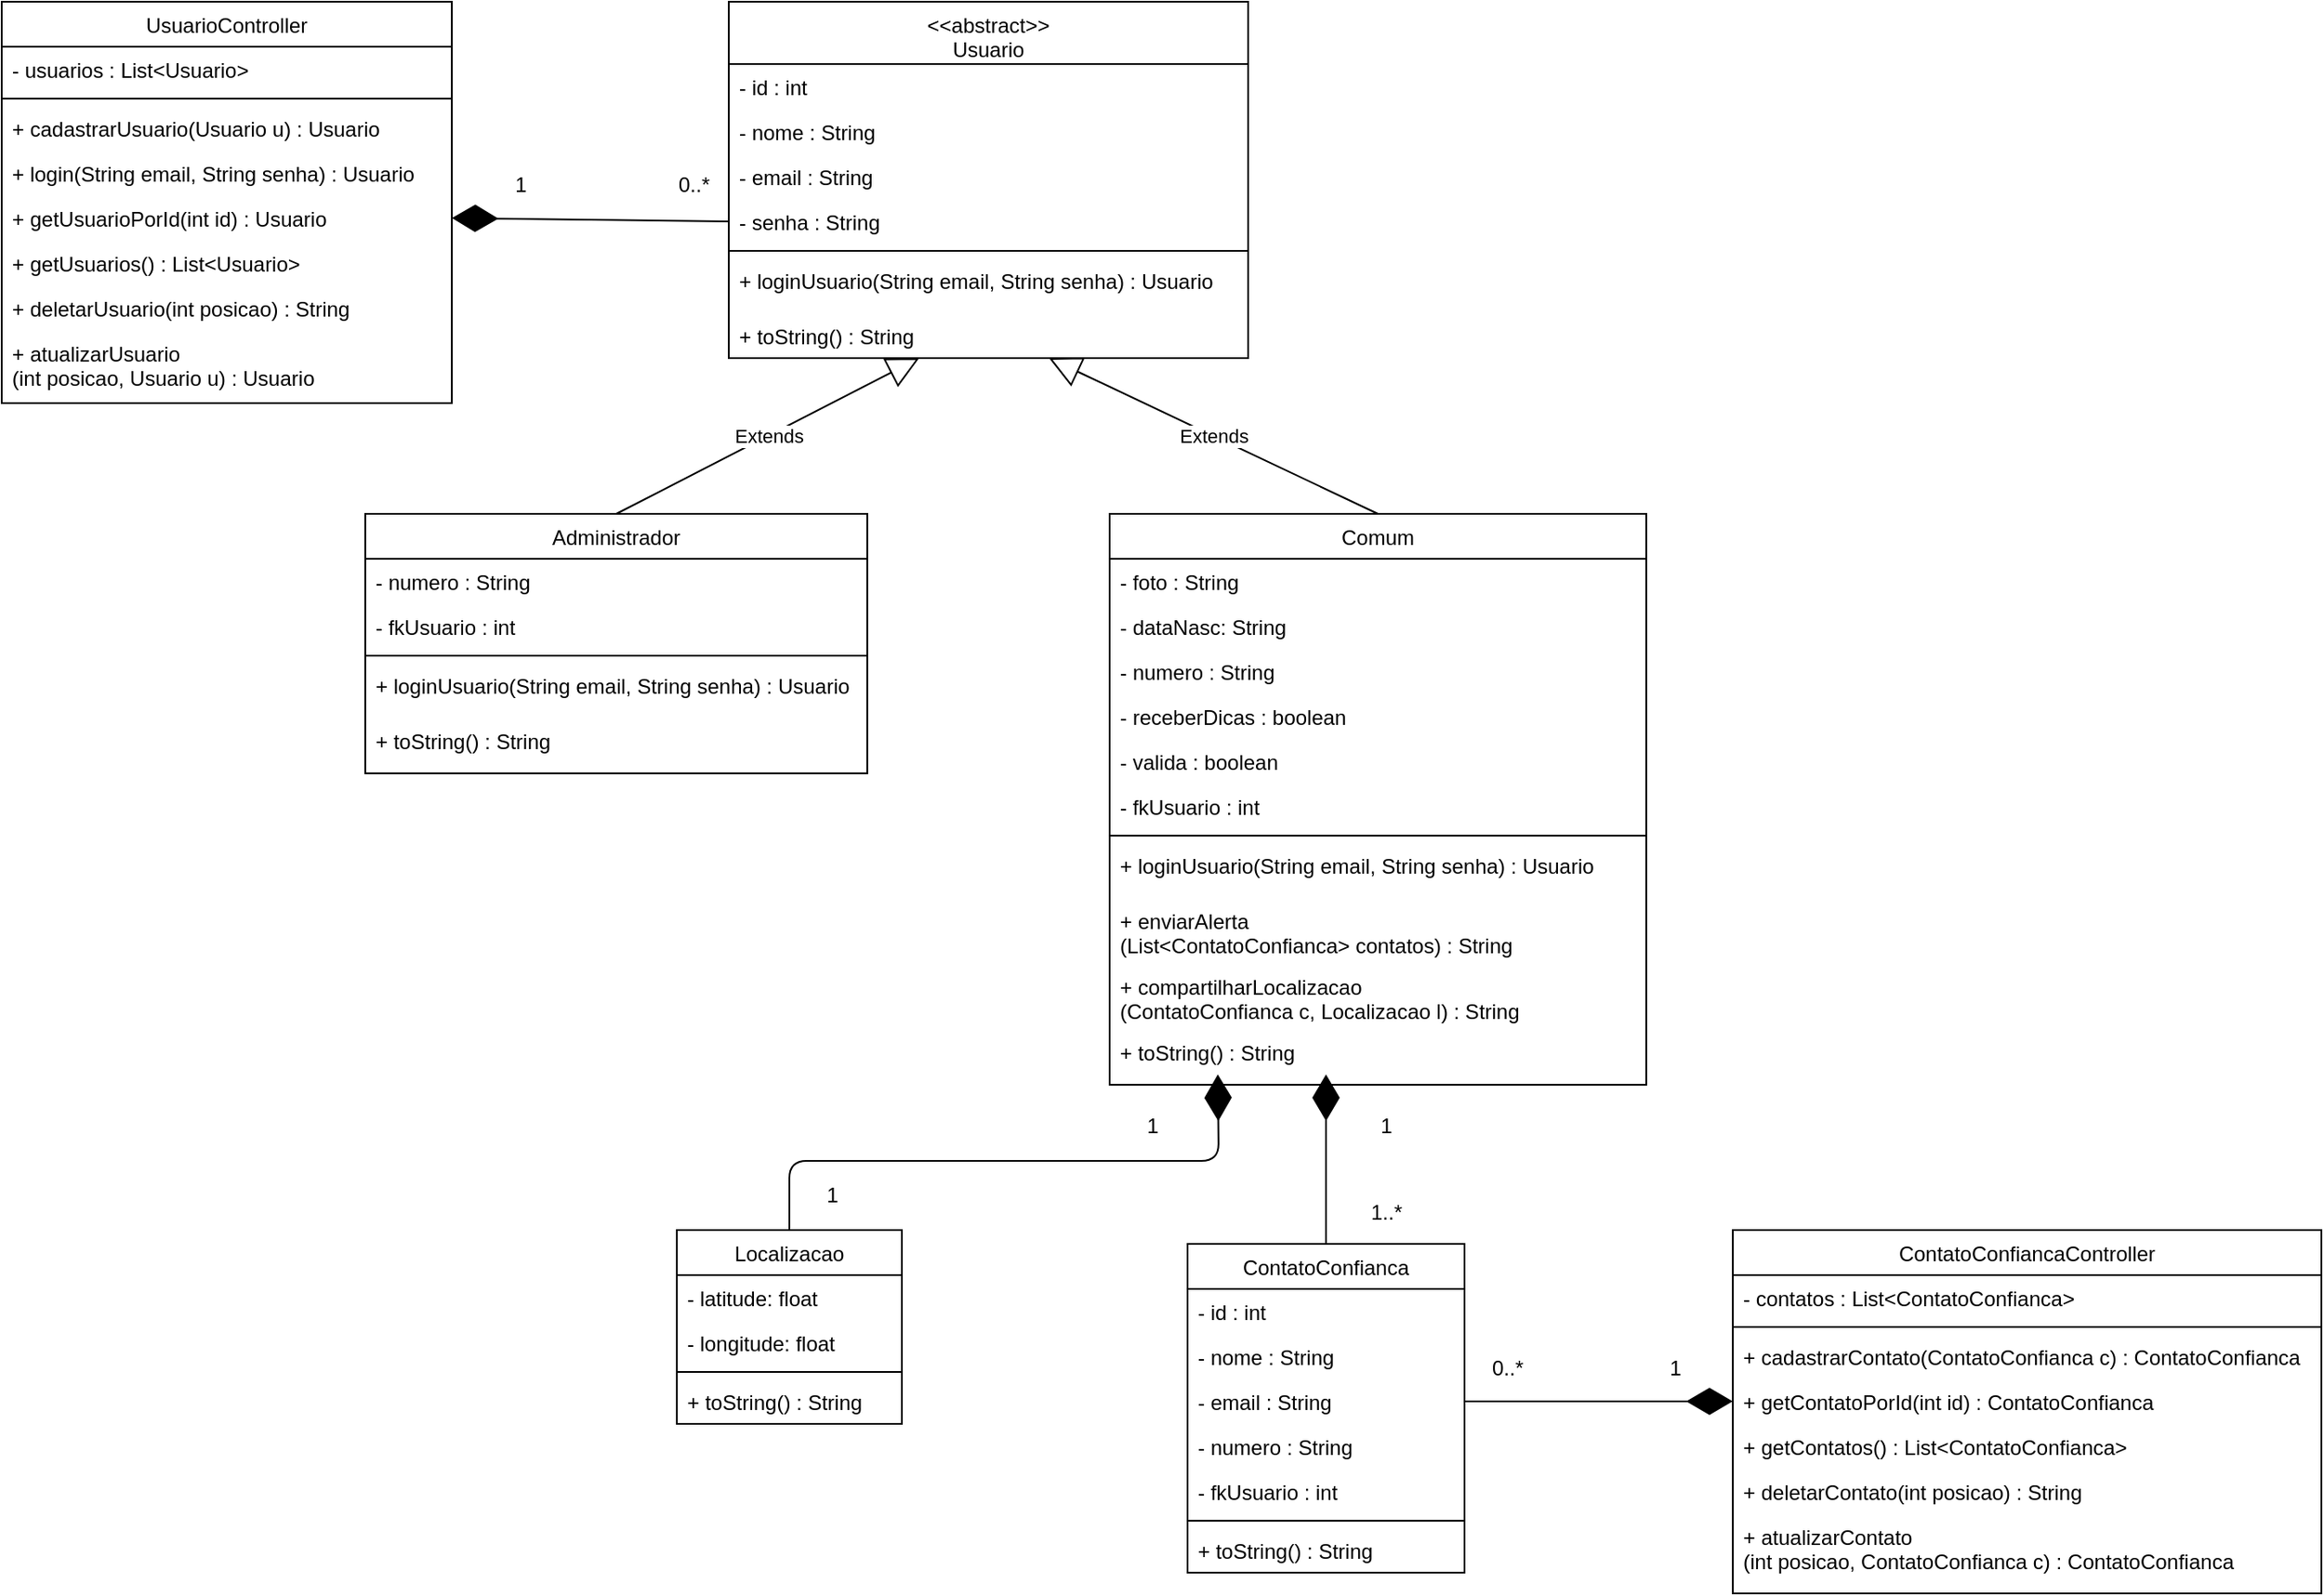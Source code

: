 <mxfile version="14.4.4" type="device" pages="2"><diagram name="Oficial" id="WjNikyXEcERO12AYU4QV"><mxGraphModel dx="1640" dy="718" grid="1" gridSize="10" guides="1" tooltips="1" connect="1" arrows="1" fold="1" page="1" pageScale="1" pageWidth="827" pageHeight="1169" math="0" shadow="0"><root><mxCell id="pCszRzuUN63yqlVepFSX-0"/><mxCell id="pCszRzuUN63yqlVepFSX-1" parent="pCszRzuUN63yqlVepFSX-0"/><mxCell id="pCszRzuUN63yqlVepFSX-2" value="&lt;&lt;abstract&gt;&gt;&#10;Usuario" style="swimlane;fontStyle=0;align=center;verticalAlign=top;childLayout=stackLayout;horizontal=1;startSize=36;horizontalStack=0;resizeParent=1;resizeLast=0;collapsible=1;marginBottom=0;rounded=0;shadow=0;strokeWidth=1;" parent="pCszRzuUN63yqlVepFSX-1" vertex="1"><mxGeometry x="480" y="124" width="300" height="206" as="geometry"><mxRectangle x="230" y="140" width="160" height="26" as="alternateBounds"/></mxGeometry></mxCell><mxCell id="pCszRzuUN63yqlVepFSX-3" value="- id : int" style="text;align=left;verticalAlign=top;spacingLeft=4;spacingRight=4;overflow=hidden;rotatable=0;points=[[0,0.5],[1,0.5]];portConstraint=eastwest;" parent="pCszRzuUN63yqlVepFSX-2" vertex="1"><mxGeometry y="36" width="300" height="26" as="geometry"/></mxCell><mxCell id="pCszRzuUN63yqlVepFSX-5" value="- nome : String" style="text;align=left;verticalAlign=top;spacingLeft=4;spacingRight=4;overflow=hidden;rotatable=0;points=[[0,0.5],[1,0.5]];portConstraint=eastwest;rounded=0;shadow=0;html=0;" parent="pCszRzuUN63yqlVepFSX-2" vertex="1"><mxGeometry y="62" width="300" height="26" as="geometry"/></mxCell><mxCell id="pCszRzuUN63yqlVepFSX-7" value="- email : String" style="text;align=left;verticalAlign=top;spacingLeft=4;spacingRight=4;overflow=hidden;rotatable=0;points=[[0,0.5],[1,0.5]];portConstraint=eastwest;rounded=0;shadow=0;html=0;fontStyle=0" parent="pCszRzuUN63yqlVepFSX-2" vertex="1"><mxGeometry y="88" width="300" height="26" as="geometry"/></mxCell><mxCell id="pCszRzuUN63yqlVepFSX-8" value="- senha : String" style="text;align=left;verticalAlign=top;spacingLeft=4;spacingRight=4;overflow=hidden;rotatable=0;points=[[0,0.5],[1,0.5]];portConstraint=eastwest;rounded=0;shadow=0;html=0;fontStyle=0" parent="pCszRzuUN63yqlVepFSX-2" vertex="1"><mxGeometry y="114" width="300" height="26" as="geometry"/></mxCell><mxCell id="pCszRzuUN63yqlVepFSX-11" value="" style="line;html=1;strokeWidth=1;align=left;verticalAlign=middle;spacingTop=-1;spacingLeft=3;spacingRight=3;rotatable=0;labelPosition=right;points=[];portConstraint=eastwest;" parent="pCszRzuUN63yqlVepFSX-2" vertex="1"><mxGeometry y="140" width="300" height="8" as="geometry"/></mxCell><mxCell id="pCszRzuUN63yqlVepFSX-12" value="+ loginUsuario(String email, String senha) : Usuario" style="text;align=left;verticalAlign=top;spacingLeft=4;spacingRight=4;overflow=hidden;rotatable=0;points=[[0,0.5],[1,0.5]];portConstraint=eastwest;" parent="pCszRzuUN63yqlVepFSX-2" vertex="1"><mxGeometry y="148" width="300" height="32" as="geometry"/></mxCell><mxCell id="pCszRzuUN63yqlVepFSX-14" value="+ toString() : String" style="text;align=left;verticalAlign=top;spacingLeft=4;spacingRight=4;overflow=hidden;rotatable=0;points=[[0,0.5],[1,0.5]];portConstraint=eastwest;" parent="pCszRzuUN63yqlVepFSX-2" vertex="1"><mxGeometry y="180" width="300" height="26" as="geometry"/></mxCell><mxCell id="pCszRzuUN63yqlVepFSX-15" value="UsuarioController" style="swimlane;fontStyle=0;align=center;verticalAlign=top;childLayout=stackLayout;horizontal=1;startSize=26;horizontalStack=0;resizeParent=1;resizeLast=0;collapsible=1;marginBottom=0;rounded=0;shadow=0;strokeWidth=1;" parent="pCszRzuUN63yqlVepFSX-1" vertex="1"><mxGeometry x="60" y="124" width="260" height="232" as="geometry"><mxRectangle x="340" y="380" width="170" height="26" as="alternateBounds"/></mxGeometry></mxCell><mxCell id="pCszRzuUN63yqlVepFSX-16" value="- usuarios : List&lt;Usuario&gt;" style="text;align=left;verticalAlign=top;spacingLeft=4;spacingRight=4;overflow=hidden;rotatable=0;points=[[0,0.5],[1,0.5]];portConstraint=eastwest;" parent="pCszRzuUN63yqlVepFSX-15" vertex="1"><mxGeometry y="26" width="260" height="26" as="geometry"/></mxCell><mxCell id="pCszRzuUN63yqlVepFSX-17" value="" style="line;html=1;strokeWidth=1;align=left;verticalAlign=middle;spacingTop=-1;spacingLeft=3;spacingRight=3;rotatable=0;labelPosition=right;points=[];portConstraint=eastwest;" parent="pCszRzuUN63yqlVepFSX-15" vertex="1"><mxGeometry y="52" width="260" height="8" as="geometry"/></mxCell><mxCell id="pCszRzuUN63yqlVepFSX-18" value="+ cadastrarUsuario(Usuario u) : Usuario" style="text;align=left;verticalAlign=top;spacingLeft=4;spacingRight=4;overflow=hidden;rotatable=0;points=[[0,0.5],[1,0.5]];portConstraint=eastwest;" parent="pCszRzuUN63yqlVepFSX-15" vertex="1"><mxGeometry y="60" width="260" height="26" as="geometry"/></mxCell><mxCell id="pCszRzuUN63yqlVepFSX-19" value="+ login(String email, String senha) : Usuario" style="text;align=left;verticalAlign=top;spacingLeft=4;spacingRight=4;overflow=hidden;rotatable=0;points=[[0,0.5],[1,0.5]];portConstraint=eastwest;" parent="pCszRzuUN63yqlVepFSX-15" vertex="1"><mxGeometry y="86" width="260" height="26" as="geometry"/></mxCell><mxCell id="pCszRzuUN63yqlVepFSX-20" value="+ getUsuarioPorId(int id) : Usuario" style="text;align=left;verticalAlign=top;spacingLeft=4;spacingRight=4;overflow=hidden;rotatable=0;points=[[0,0.5],[1,0.5]];portConstraint=eastwest;" parent="pCszRzuUN63yqlVepFSX-15" vertex="1"><mxGeometry y="112" width="260" height="26" as="geometry"/></mxCell><mxCell id="pCszRzuUN63yqlVepFSX-21" value="+ getUsuarios() : List&lt;Usuario&gt;" style="text;align=left;verticalAlign=top;spacingLeft=4;spacingRight=4;overflow=hidden;rotatable=0;points=[[0,0.5],[1,0.5]];portConstraint=eastwest;" parent="pCszRzuUN63yqlVepFSX-15" vertex="1"><mxGeometry y="138" width="260" height="26" as="geometry"/></mxCell><mxCell id="pCszRzuUN63yqlVepFSX-22" value="+ deletarUsuario(int posicao) : String" style="text;align=left;verticalAlign=top;spacingLeft=4;spacingRight=4;overflow=hidden;rotatable=0;points=[[0,0.5],[1,0.5]];portConstraint=eastwest;" parent="pCszRzuUN63yqlVepFSX-15" vertex="1"><mxGeometry y="164" width="260" height="26" as="geometry"/></mxCell><mxCell id="pCszRzuUN63yqlVepFSX-23" value="+ atualizarUsuario&#10;(int posicao, Usuario u) : Usuario" style="text;align=left;verticalAlign=top;spacingLeft=4;spacingRight=4;overflow=hidden;rotatable=0;points=[[0,0.5],[1,0.5]];portConstraint=eastwest;" parent="pCszRzuUN63yqlVepFSX-15" vertex="1"><mxGeometry y="190" width="260" height="40" as="geometry"/></mxCell><mxCell id="pCszRzuUN63yqlVepFSX-24" value="ContatoConfianca" style="swimlane;fontStyle=0;align=center;verticalAlign=top;childLayout=stackLayout;horizontal=1;startSize=26;horizontalStack=0;resizeParent=1;resizeLast=0;collapsible=1;marginBottom=0;rounded=0;shadow=0;strokeWidth=1;" parent="pCszRzuUN63yqlVepFSX-1" vertex="1"><mxGeometry x="745" y="842" width="160" height="190" as="geometry"><mxRectangle x="340" y="380" width="170" height="26" as="alternateBounds"/></mxGeometry></mxCell><mxCell id="pCszRzuUN63yqlVepFSX-25" value="- id : int" style="text;align=left;verticalAlign=top;spacingLeft=4;spacingRight=4;overflow=hidden;rotatable=0;points=[[0,0.5],[1,0.5]];portConstraint=eastwest;" parent="pCszRzuUN63yqlVepFSX-24" vertex="1"><mxGeometry y="26" width="160" height="26" as="geometry"/></mxCell><mxCell id="pCszRzuUN63yqlVepFSX-26" value="- nome : String" style="text;align=left;verticalAlign=top;spacingLeft=4;spacingRight=4;overflow=hidden;rotatable=0;points=[[0,0.5],[1,0.5]];portConstraint=eastwest;rounded=0;shadow=0;html=0;" parent="pCszRzuUN63yqlVepFSX-24" vertex="1"><mxGeometry y="52" width="160" height="26" as="geometry"/></mxCell><mxCell id="pCszRzuUN63yqlVepFSX-27" value="- email : String" style="text;align=left;verticalAlign=top;spacingLeft=4;spacingRight=4;overflow=hidden;rotatable=0;points=[[0,0.5],[1,0.5]];portConstraint=eastwest;rounded=0;shadow=0;html=0;fontStyle=0" parent="pCszRzuUN63yqlVepFSX-24" vertex="1"><mxGeometry y="78" width="160" height="26" as="geometry"/></mxCell><mxCell id="pCszRzuUN63yqlVepFSX-28" value="- numero : String" style="text;align=left;verticalAlign=top;spacingLeft=4;spacingRight=4;overflow=hidden;rotatable=0;points=[[0,0.5],[1,0.5]];portConstraint=eastwest;rounded=0;shadow=0;html=0;fontStyle=0" parent="pCszRzuUN63yqlVepFSX-24" vertex="1"><mxGeometry y="104" width="160" height="26" as="geometry"/></mxCell><mxCell id="pCszRzuUN63yqlVepFSX-29" value="- fkUsuario : int" style="text;align=left;verticalAlign=top;spacingLeft=4;spacingRight=4;overflow=hidden;rotatable=0;points=[[0,0.5],[1,0.5]];portConstraint=eastwest;rounded=0;shadow=0;html=0;fontStyle=0" parent="pCszRzuUN63yqlVepFSX-24" vertex="1"><mxGeometry y="130" width="160" height="26" as="geometry"/></mxCell><mxCell id="pCszRzuUN63yqlVepFSX-30" value="" style="line;html=1;strokeWidth=1;align=left;verticalAlign=middle;spacingTop=-1;spacingLeft=3;spacingRight=3;rotatable=0;labelPosition=right;points=[];portConstraint=eastwest;" parent="pCszRzuUN63yqlVepFSX-24" vertex="1"><mxGeometry y="156" width="160" height="8" as="geometry"/></mxCell><mxCell id="pCszRzuUN63yqlVepFSX-31" value="+ toString() : String" style="text;align=left;verticalAlign=top;spacingLeft=4;spacingRight=4;overflow=hidden;rotatable=0;points=[[0,0.5],[1,0.5]];portConstraint=eastwest;" parent="pCszRzuUN63yqlVepFSX-24" vertex="1"><mxGeometry y="164" width="160" height="26" as="geometry"/></mxCell><mxCell id="pCszRzuUN63yqlVepFSX-32" value="Localizacao" style="swimlane;fontStyle=0;align=center;verticalAlign=top;childLayout=stackLayout;horizontal=1;startSize=26;horizontalStack=0;resizeParent=1;resizeLast=0;collapsible=1;marginBottom=0;rounded=0;shadow=0;strokeWidth=1;" parent="pCszRzuUN63yqlVepFSX-1" vertex="1"><mxGeometry x="450" y="834" width="130" height="112" as="geometry"><mxRectangle x="340" y="380" width="170" height="26" as="alternateBounds"/></mxGeometry></mxCell><mxCell id="pCszRzuUN63yqlVepFSX-33" value="- latitude: float" style="text;align=left;verticalAlign=top;spacingLeft=4;spacingRight=4;overflow=hidden;rotatable=0;points=[[0,0.5],[1,0.5]];portConstraint=eastwest;" parent="pCszRzuUN63yqlVepFSX-32" vertex="1"><mxGeometry y="26" width="130" height="26" as="geometry"/></mxCell><mxCell id="pCszRzuUN63yqlVepFSX-34" value="- longitude: float" style="text;align=left;verticalAlign=top;spacingLeft=4;spacingRight=4;overflow=hidden;rotatable=0;points=[[0,0.5],[1,0.5]];portConstraint=eastwest;" parent="pCszRzuUN63yqlVepFSX-32" vertex="1"><mxGeometry y="52" width="130" height="26" as="geometry"/></mxCell><mxCell id="pCszRzuUN63yqlVepFSX-35" value="" style="line;html=1;strokeWidth=1;align=left;verticalAlign=middle;spacingTop=-1;spacingLeft=3;spacingRight=3;rotatable=0;labelPosition=right;points=[];portConstraint=eastwest;" parent="pCszRzuUN63yqlVepFSX-32" vertex="1"><mxGeometry y="78" width="130" height="8" as="geometry"/></mxCell><mxCell id="pCszRzuUN63yqlVepFSX-36" value="+ toString() : String" style="text;align=left;verticalAlign=top;spacingLeft=4;spacingRight=4;overflow=hidden;rotatable=0;points=[[0,0.5],[1,0.5]];portConstraint=eastwest;" parent="pCszRzuUN63yqlVepFSX-32" vertex="1"><mxGeometry y="86" width="130" height="26" as="geometry"/></mxCell><mxCell id="pCszRzuUN63yqlVepFSX-37" value="" style="endArrow=diamondThin;endFill=1;endSize=24;html=1;entryX=1;entryY=0.5;entryDx=0;entryDy=0;exitX=0;exitY=0.5;exitDx=0;exitDy=0;" parent="pCszRzuUN63yqlVepFSX-1" source="pCszRzuUN63yqlVepFSX-8" target="pCszRzuUN63yqlVepFSX-20" edge="1"><mxGeometry width="160" relative="1" as="geometry"><mxPoint x="450" y="270" as="sourcePoint"/><mxPoint x="500" y="300" as="targetPoint"/></mxGeometry></mxCell><mxCell id="pCszRzuUN63yqlVepFSX-38" value="" style="endArrow=diamondThin;endFill=1;endSize=24;html=1;entryX=0.5;entryY=1;entryDx=0;entryDy=0;exitX=0.5;exitY=0;exitDx=0;exitDy=0;" parent="pCszRzuUN63yqlVepFSX-1" source="pCszRzuUN63yqlVepFSX-24" edge="1"><mxGeometry width="160" relative="1" as="geometry"><mxPoint x="560" y="924" as="sourcePoint"/><mxPoint x="825" y="744" as="targetPoint"/></mxGeometry></mxCell><mxCell id="pCszRzuUN63yqlVepFSX-39" value="" style="endArrow=diamondThin;endFill=1;endSize=24;html=1;entryX=0.25;entryY=1;entryDx=0;entryDy=0;exitX=0.5;exitY=0;exitDx=0;exitDy=0;" parent="pCszRzuUN63yqlVepFSX-1" source="pCszRzuUN63yqlVepFSX-32" edge="1"><mxGeometry width="160" relative="1" as="geometry"><mxPoint x="560" y="774" as="sourcePoint"/><mxPoint x="762.5" y="744" as="targetPoint"/><Array as="points"><mxPoint x="515" y="794"/><mxPoint x="763" y="794"/></Array></mxGeometry></mxCell><mxCell id="pCszRzuUN63yqlVepFSX-40" value="ContatoConfiancaController" style="swimlane;fontStyle=0;align=center;verticalAlign=top;childLayout=stackLayout;horizontal=1;startSize=26;horizontalStack=0;resizeParent=1;resizeLast=0;collapsible=1;marginBottom=0;rounded=0;shadow=0;strokeWidth=1;" parent="pCszRzuUN63yqlVepFSX-1" vertex="1"><mxGeometry x="1060" y="834" width="340" height="210" as="geometry"><mxRectangle x="340" y="380" width="170" height="26" as="alternateBounds"/></mxGeometry></mxCell><mxCell id="pCszRzuUN63yqlVepFSX-41" value="- contatos : List&lt;ContatoConfianca&gt;" style="text;align=left;verticalAlign=top;spacingLeft=4;spacingRight=4;overflow=hidden;rotatable=0;points=[[0,0.5],[1,0.5]];portConstraint=eastwest;" parent="pCszRzuUN63yqlVepFSX-40" vertex="1"><mxGeometry y="26" width="340" height="26" as="geometry"/></mxCell><mxCell id="pCszRzuUN63yqlVepFSX-42" value="" style="line;html=1;strokeWidth=1;align=left;verticalAlign=middle;spacingTop=-1;spacingLeft=3;spacingRight=3;rotatable=0;labelPosition=right;points=[];portConstraint=eastwest;" parent="pCszRzuUN63yqlVepFSX-40" vertex="1"><mxGeometry y="52" width="340" height="8" as="geometry"/></mxCell><mxCell id="pCszRzuUN63yqlVepFSX-43" value="+ cadastrarContato(ContatoConfianca c) : ContatoConfianca" style="text;align=left;verticalAlign=top;spacingLeft=4;spacingRight=4;overflow=hidden;rotatable=0;points=[[0,0.5],[1,0.5]];portConstraint=eastwest;" parent="pCszRzuUN63yqlVepFSX-40" vertex="1"><mxGeometry y="60" width="340" height="26" as="geometry"/></mxCell><mxCell id="pCszRzuUN63yqlVepFSX-44" value="+ getContatoPorId(int id) : ContatoConfianca" style="text;align=left;verticalAlign=top;spacingLeft=4;spacingRight=4;overflow=hidden;rotatable=0;points=[[0,0.5],[1,0.5]];portConstraint=eastwest;" parent="pCszRzuUN63yqlVepFSX-40" vertex="1"><mxGeometry y="86" width="340" height="26" as="geometry"/></mxCell><mxCell id="pCszRzuUN63yqlVepFSX-45" value="+ getContatos() : List&lt;ContatoConfianca&gt;" style="text;align=left;verticalAlign=top;spacingLeft=4;spacingRight=4;overflow=hidden;rotatable=0;points=[[0,0.5],[1,0.5]];portConstraint=eastwest;" parent="pCszRzuUN63yqlVepFSX-40" vertex="1"><mxGeometry y="112" width="340" height="26" as="geometry"/></mxCell><mxCell id="pCszRzuUN63yqlVepFSX-46" value="+ deletarContato(int posicao) : String" style="text;align=left;verticalAlign=top;spacingLeft=4;spacingRight=4;overflow=hidden;rotatable=0;points=[[0,0.5],[1,0.5]];portConstraint=eastwest;" parent="pCszRzuUN63yqlVepFSX-40" vertex="1"><mxGeometry y="138" width="340" height="26" as="geometry"/></mxCell><mxCell id="pCszRzuUN63yqlVepFSX-47" value="+ atualizarContato&#10;(int posicao, ContatoConfianca c) : ContatoConfianca" style="text;align=left;verticalAlign=top;spacingLeft=4;spacingRight=4;overflow=hidden;rotatable=0;points=[[0,0.5],[1,0.5]];portConstraint=eastwest;" parent="pCszRzuUN63yqlVepFSX-40" vertex="1"><mxGeometry y="164" width="340" height="40" as="geometry"/></mxCell><mxCell id="pCszRzuUN63yqlVepFSX-48" value="" style="endArrow=diamondThin;endFill=1;endSize=24;html=1;exitX=1;exitY=0.5;exitDx=0;exitDy=0;entryX=0;entryY=0.5;entryDx=0;entryDy=0;" parent="pCszRzuUN63yqlVepFSX-1" source="pCszRzuUN63yqlVepFSX-27" edge="1"><mxGeometry width="160" relative="1" as="geometry"><mxPoint x="970" y="1004" as="sourcePoint"/><mxPoint x="1060" y="933" as="targetPoint"/></mxGeometry></mxCell><mxCell id="pCszRzuUN63yqlVepFSX-49" value="0..*" style="text;html=1;strokeColor=none;fillColor=none;align=center;verticalAlign=middle;whiteSpace=wrap;rounded=0;" parent="pCszRzuUN63yqlVepFSX-1" vertex="1"><mxGeometry x="440" y="220" width="40" height="20" as="geometry"/></mxCell><mxCell id="pCszRzuUN63yqlVepFSX-50" value="1" style="text;html=1;strokeColor=none;fillColor=none;align=center;verticalAlign=middle;whiteSpace=wrap;rounded=0;" parent="pCszRzuUN63yqlVepFSX-1" vertex="1"><mxGeometry x="340" y="220" width="40" height="20" as="geometry"/></mxCell><mxCell id="pCszRzuUN63yqlVepFSX-51" value="1" style="text;html=1;strokeColor=none;fillColor=none;align=center;verticalAlign=middle;whiteSpace=wrap;rounded=0;" parent="pCszRzuUN63yqlVepFSX-1" vertex="1"><mxGeometry x="520" y="804" width="40" height="20" as="geometry"/></mxCell><mxCell id="pCszRzuUN63yqlVepFSX-52" value="1" style="text;html=1;strokeColor=none;fillColor=none;align=center;verticalAlign=middle;whiteSpace=wrap;rounded=0;" parent="pCszRzuUN63yqlVepFSX-1" vertex="1"><mxGeometry x="705" y="764" width="40" height="20" as="geometry"/></mxCell><mxCell id="pCszRzuUN63yqlVepFSX-53" value="1" style="text;html=1;strokeColor=none;fillColor=none;align=center;verticalAlign=middle;whiteSpace=wrap;rounded=0;" parent="pCszRzuUN63yqlVepFSX-1" vertex="1"><mxGeometry x="840" y="764" width="40" height="20" as="geometry"/></mxCell><mxCell id="pCszRzuUN63yqlVepFSX-54" value="1..*" style="text;html=1;strokeColor=none;fillColor=none;align=center;verticalAlign=middle;whiteSpace=wrap;rounded=0;" parent="pCszRzuUN63yqlVepFSX-1" vertex="1"><mxGeometry x="840" y="814" width="40" height="20" as="geometry"/></mxCell><mxCell id="pCszRzuUN63yqlVepFSX-55" value="0..*" style="text;html=1;strokeColor=none;fillColor=none;align=center;verticalAlign=middle;whiteSpace=wrap;rounded=0;" parent="pCszRzuUN63yqlVepFSX-1" vertex="1"><mxGeometry x="910" y="904" width="40" height="20" as="geometry"/></mxCell><mxCell id="pCszRzuUN63yqlVepFSX-56" value="1" style="text;html=1;strokeColor=none;fillColor=none;align=center;verticalAlign=middle;whiteSpace=wrap;rounded=0;" parent="pCszRzuUN63yqlVepFSX-1" vertex="1"><mxGeometry x="1007" y="904" width="40" height="20" as="geometry"/></mxCell><mxCell id="pCszRzuUN63yqlVepFSX-57" value="Administrador" style="swimlane;fontStyle=0;align=center;verticalAlign=top;childLayout=stackLayout;horizontal=1;startSize=26;horizontalStack=0;resizeParent=1;resizeLast=0;collapsible=1;marginBottom=0;rounded=0;shadow=0;strokeWidth=1;" parent="pCszRzuUN63yqlVepFSX-1" vertex="1"><mxGeometry x="270" y="420" width="290" height="150" as="geometry"><mxRectangle x="340" y="380" width="170" height="26" as="alternateBounds"/></mxGeometry></mxCell><mxCell id="pCszRzuUN63yqlVepFSX-61" value="- numero : String" style="text;align=left;verticalAlign=top;spacingLeft=4;spacingRight=4;overflow=hidden;rotatable=0;points=[[0,0.5],[1,0.5]];portConstraint=eastwest;rounded=0;shadow=0;html=0;fontStyle=0" parent="pCszRzuUN63yqlVepFSX-57" vertex="1"><mxGeometry y="26" width="290" height="26" as="geometry"/></mxCell><mxCell id="pCszRzuUN63yqlVepFSX-62" value="- fkUsuario : int" style="text;align=left;verticalAlign=top;spacingLeft=4;spacingRight=4;overflow=hidden;rotatable=0;points=[[0,0.5],[1,0.5]];portConstraint=eastwest;rounded=0;shadow=0;html=0;fontStyle=0" parent="pCszRzuUN63yqlVepFSX-57" vertex="1"><mxGeometry y="52" width="290" height="26" as="geometry"/></mxCell><mxCell id="pCszRzuUN63yqlVepFSX-63" value="" style="line;html=1;strokeWidth=1;align=left;verticalAlign=middle;spacingTop=-1;spacingLeft=3;spacingRight=3;rotatable=0;labelPosition=right;points=[];portConstraint=eastwest;" parent="pCszRzuUN63yqlVepFSX-57" vertex="1"><mxGeometry y="78" width="290" height="8" as="geometry"/></mxCell><mxCell id="pCszRzuUN63yqlVepFSX-79" value="+ loginUsuario(String email, String senha) : Usuario" style="text;align=left;verticalAlign=top;spacingLeft=4;spacingRight=4;overflow=hidden;rotatable=0;points=[[0,0.5],[1,0.5]];portConstraint=eastwest;" parent="pCszRzuUN63yqlVepFSX-57" vertex="1"><mxGeometry y="86" width="290" height="32" as="geometry"/></mxCell><mxCell id="pCszRzuUN63yqlVepFSX-64" value="+ toString() : String" style="text;align=left;verticalAlign=top;spacingLeft=4;spacingRight=4;overflow=hidden;rotatable=0;points=[[0,0.5],[1,0.5]];portConstraint=eastwest;" parent="pCszRzuUN63yqlVepFSX-57" vertex="1"><mxGeometry y="118" width="290" height="26" as="geometry"/></mxCell><mxCell id="pCszRzuUN63yqlVepFSX-65" value="Comum" style="swimlane;fontStyle=0;align=center;verticalAlign=top;childLayout=stackLayout;horizontal=1;startSize=26;horizontalStack=0;resizeParent=1;resizeLast=0;collapsible=1;marginBottom=0;rounded=0;shadow=0;strokeWidth=1;" parent="pCszRzuUN63yqlVepFSX-1" vertex="1"><mxGeometry x="700" y="420" width="310" height="330" as="geometry"><mxRectangle x="340" y="380" width="170" height="26" as="alternateBounds"/></mxGeometry></mxCell><mxCell id="pCszRzuUN63yqlVepFSX-75" value="- foto : String" style="text;align=left;verticalAlign=top;spacingLeft=4;spacingRight=4;overflow=hidden;rotatable=0;points=[[0,0.5],[1,0.5]];portConstraint=eastwest;rounded=0;shadow=0;html=0;" parent="pCszRzuUN63yqlVepFSX-65" vertex="1"><mxGeometry y="26" width="310" height="26" as="geometry"/></mxCell><mxCell id="pCszRzuUN63yqlVepFSX-76" value="- dataNasc: String" style="text;align=left;verticalAlign=top;spacingLeft=4;spacingRight=4;overflow=hidden;rotatable=0;points=[[0,0.5],[1,0.5]];portConstraint=eastwest;rounded=0;shadow=0;html=0;fontStyle=0" parent="pCszRzuUN63yqlVepFSX-65" vertex="1"><mxGeometry y="52" width="310" height="26" as="geometry"/></mxCell><mxCell id="pCszRzuUN63yqlVepFSX-69" value="- numero : String" style="text;align=left;verticalAlign=top;spacingLeft=4;spacingRight=4;overflow=hidden;rotatable=0;points=[[0,0.5],[1,0.5]];portConstraint=eastwest;rounded=0;shadow=0;html=0;fontStyle=0" parent="pCszRzuUN63yqlVepFSX-65" vertex="1"><mxGeometry y="78" width="310" height="26" as="geometry"/></mxCell><mxCell id="pCszRzuUN63yqlVepFSX-9" value="- receberDicas : boolean" style="text;align=left;verticalAlign=top;spacingLeft=4;spacingRight=4;overflow=hidden;rotatable=0;points=[[0,0.5],[1,0.5]];portConstraint=eastwest;rounded=0;shadow=0;html=0;fontStyle=0" parent="pCszRzuUN63yqlVepFSX-65" vertex="1"><mxGeometry y="104" width="310" height="26" as="geometry"/></mxCell><mxCell id="pCszRzuUN63yqlVepFSX-10" value="- valida : boolean" style="text;align=left;verticalAlign=top;spacingLeft=4;spacingRight=4;overflow=hidden;rotatable=0;points=[[0,0.5],[1,0.5]];portConstraint=eastwest;rounded=0;shadow=0;html=0;fontStyle=0" parent="pCszRzuUN63yqlVepFSX-65" vertex="1"><mxGeometry y="130" width="310" height="26" as="geometry"/></mxCell><mxCell id="pCszRzuUN63yqlVepFSX-70" value="- fkUsuario : int" style="text;align=left;verticalAlign=top;spacingLeft=4;spacingRight=4;overflow=hidden;rotatable=0;points=[[0,0.5],[1,0.5]];portConstraint=eastwest;rounded=0;shadow=0;html=0;fontStyle=0" parent="pCszRzuUN63yqlVepFSX-65" vertex="1"><mxGeometry y="156" width="310" height="26" as="geometry"/></mxCell><mxCell id="pCszRzuUN63yqlVepFSX-71" value="" style="line;html=1;strokeWidth=1;align=left;verticalAlign=middle;spacingTop=-1;spacingLeft=3;spacingRight=3;rotatable=0;labelPosition=right;points=[];portConstraint=eastwest;" parent="pCszRzuUN63yqlVepFSX-65" vertex="1"><mxGeometry y="182" width="310" height="8" as="geometry"/></mxCell><mxCell id="pCszRzuUN63yqlVepFSX-80" value="+ loginUsuario(String email, String senha) : Usuario" style="text;align=left;verticalAlign=top;spacingLeft=4;spacingRight=4;overflow=hidden;rotatable=0;points=[[0,0.5],[1,0.5]];portConstraint=eastwest;" parent="pCszRzuUN63yqlVepFSX-65" vertex="1"><mxGeometry y="190" width="310" height="32" as="geometry"/></mxCell><mxCell id="pCszRzuUN63yqlVepFSX-73" value="+ enviarAlerta&#10;(List&lt;ContatoConfianca&gt; contatos) : String" style="text;align=left;verticalAlign=top;spacingLeft=4;spacingRight=4;overflow=hidden;rotatable=0;points=[[0,0.5],[1,0.5]];portConstraint=eastwest;" parent="pCszRzuUN63yqlVepFSX-65" vertex="1"><mxGeometry y="222" width="310" height="38" as="geometry"/></mxCell><mxCell id="pCszRzuUN63yqlVepFSX-74" value="+ compartilharLocalizacao&#10;(ContatoConfianca c, Localizacao l) : String" style="text;align=left;verticalAlign=top;spacingLeft=4;spacingRight=4;overflow=hidden;rotatable=0;points=[[0,0.5],[1,0.5]];portConstraint=eastwest;" parent="pCszRzuUN63yqlVepFSX-65" vertex="1"><mxGeometry y="260" width="310" height="38" as="geometry"/></mxCell><mxCell id="pCszRzuUN63yqlVepFSX-72" value="+ toString() : String" style="text;align=left;verticalAlign=top;spacingLeft=4;spacingRight=4;overflow=hidden;rotatable=0;points=[[0,0.5],[1,0.5]];portConstraint=eastwest;" parent="pCszRzuUN63yqlVepFSX-65" vertex="1"><mxGeometry y="298" width="310" height="26" as="geometry"/></mxCell><mxCell id="pCszRzuUN63yqlVepFSX-81" value="Extends" style="endArrow=block;endSize=16;endFill=0;html=1;exitX=0.5;exitY=0;exitDx=0;exitDy=0;" parent="pCszRzuUN63yqlVepFSX-1" source="pCszRzuUN63yqlVepFSX-57" edge="1"><mxGeometry width="160" relative="1" as="geometry"><mxPoint x="550" y="400" as="sourcePoint"/><mxPoint x="590" y="330" as="targetPoint"/></mxGeometry></mxCell><mxCell id="pCszRzuUN63yqlVepFSX-82" value="Extends" style="endArrow=block;endSize=16;endFill=0;html=1;exitX=0.5;exitY=0;exitDx=0;exitDy=0;" parent="pCszRzuUN63yqlVepFSX-1" source="pCszRzuUN63yqlVepFSX-65" edge="1"><mxGeometry width="160" relative="1" as="geometry"><mxPoint x="490" y="440" as="sourcePoint"/><mxPoint x="665" y="330" as="targetPoint"/></mxGeometry></mxCell></root></mxGraphModel></diagram><diagram id="C5RBs43oDa-KdzZeNtuy" name="Page-1"><mxGraphModel dx="1238" dy="548" grid="1" gridSize="10" guides="1" tooltips="1" connect="1" arrows="1" fold="1" page="1" pageScale="1" pageWidth="827" pageHeight="1169" math="0" shadow="0"><root><mxCell id="WIyWlLk6GJQsqaUBKTNV-0"/><mxCell id="WIyWlLk6GJQsqaUBKTNV-1" parent="WIyWlLk6GJQsqaUBKTNV-0"/><mxCell id="zkfFHV4jXpPFQw0GAbJ--0" value="Usuaria" style="swimlane;fontStyle=0;align=center;verticalAlign=top;childLayout=stackLayout;horizontal=1;startSize=26;horizontalStack=0;resizeParent=1;resizeLast=0;collapsible=1;marginBottom=0;rounded=0;shadow=0;strokeWidth=1;" parent="WIyWlLk6GJQsqaUBKTNV-1" vertex="1"><mxGeometry x="480" y="80" width="250" height="350" as="geometry"><mxRectangle x="230" y="140" width="160" height="26" as="alternateBounds"/></mxGeometry></mxCell><mxCell id="zkfFHV4jXpPFQw0GAbJ--1" value="- id : int" style="text;align=left;verticalAlign=top;spacingLeft=4;spacingRight=4;overflow=hidden;rotatable=0;points=[[0,0.5],[1,0.5]];portConstraint=eastwest;" parent="zkfFHV4jXpPFQw0GAbJ--0" vertex="1"><mxGeometry y="26" width="250" height="26" as="geometry"/></mxCell><mxCell id="zkfFHV4jXpPFQw0GAbJ--2" value="- foto : String" style="text;align=left;verticalAlign=top;spacingLeft=4;spacingRight=4;overflow=hidden;rotatable=0;points=[[0,0.5],[1,0.5]];portConstraint=eastwest;rounded=0;shadow=0;html=0;" parent="zkfFHV4jXpPFQw0GAbJ--0" vertex="1"><mxGeometry y="52" width="250" height="26" as="geometry"/></mxCell><mxCell id="zkfFHV4jXpPFQw0GAbJ--3" value="- nome : String" style="text;align=left;verticalAlign=top;spacingLeft=4;spacingRight=4;overflow=hidden;rotatable=0;points=[[0,0.5],[1,0.5]];portConstraint=eastwest;rounded=0;shadow=0;html=0;" parent="zkfFHV4jXpPFQw0GAbJ--0" vertex="1"><mxGeometry y="78" width="250" height="26" as="geometry"/></mxCell><mxCell id="obgGsDQwWHsAH6nU6yuC-0" value="- idade : int" style="text;align=left;verticalAlign=top;spacingLeft=4;spacingRight=4;overflow=hidden;rotatable=0;points=[[0,0.5],[1,0.5]];portConstraint=eastwest;rounded=0;shadow=0;html=0;fontStyle=0" parent="zkfFHV4jXpPFQw0GAbJ--0" vertex="1"><mxGeometry y="104" width="250" height="26" as="geometry"/></mxCell><mxCell id="obgGsDQwWHsAH6nU6yuC-1" value="- email : String" style="text;align=left;verticalAlign=top;spacingLeft=4;spacingRight=4;overflow=hidden;rotatable=0;points=[[0,0.5],[1,0.5]];portConstraint=eastwest;rounded=0;shadow=0;html=0;fontStyle=0" parent="zkfFHV4jXpPFQw0GAbJ--0" vertex="1"><mxGeometry y="130" width="250" height="26" as="geometry"/></mxCell><mxCell id="obgGsDQwWHsAH6nU6yuC-2" value="- senha : String" style="text;align=left;verticalAlign=top;spacingLeft=4;spacingRight=4;overflow=hidden;rotatable=0;points=[[0,0.5],[1,0.5]];portConstraint=eastwest;rounded=0;shadow=0;html=0;fontStyle=0" parent="zkfFHV4jXpPFQw0GAbJ--0" vertex="1"><mxGeometry y="156" width="250" height="26" as="geometry"/></mxCell><mxCell id="obgGsDQwWHsAH6nU6yuC-3" value="- receberDicas : boolean" style="text;align=left;verticalAlign=top;spacingLeft=4;spacingRight=4;overflow=hidden;rotatable=0;points=[[0,0.5],[1,0.5]];portConstraint=eastwest;rounded=0;shadow=0;html=0;fontStyle=0" parent="zkfFHV4jXpPFQw0GAbJ--0" vertex="1"><mxGeometry y="182" width="250" height="26" as="geometry"/></mxCell><mxCell id="obgGsDQwWHsAH6nU6yuC-4" value="- valida : boolean" style="text;align=left;verticalAlign=top;spacingLeft=4;spacingRight=4;overflow=hidden;rotatable=0;points=[[0,0.5],[1,0.5]];portConstraint=eastwest;rounded=0;shadow=0;html=0;fontStyle=0" parent="zkfFHV4jXpPFQw0GAbJ--0" vertex="1"><mxGeometry y="208" width="250" height="26" as="geometry"/></mxCell><mxCell id="zkfFHV4jXpPFQw0GAbJ--4" value="" style="line;html=1;strokeWidth=1;align=left;verticalAlign=middle;spacingTop=-1;spacingLeft=3;spacingRight=3;rotatable=0;labelPosition=right;points=[];portConstraint=eastwest;" parent="zkfFHV4jXpPFQw0GAbJ--0" vertex="1"><mxGeometry y="234" width="250" height="8" as="geometry"/></mxCell><mxCell id="obgGsDQwWHsAH6nU6yuC-32" value="+ enviarAlerta&#10;(List&lt;ContatoConfianca&gt; contatos) : String" style="text;align=left;verticalAlign=top;spacingLeft=4;spacingRight=4;overflow=hidden;rotatable=0;points=[[0,0.5],[1,0.5]];portConstraint=eastwest;" parent="zkfFHV4jXpPFQw0GAbJ--0" vertex="1"><mxGeometry y="242" width="250" height="38" as="geometry"/></mxCell><mxCell id="obgGsDQwWHsAH6nU6yuC-25" value="+ compartilharLocalizacao&#10;(ContatoConfianca c, Localizacao l) : String" style="text;align=left;verticalAlign=top;spacingLeft=4;spacingRight=4;overflow=hidden;rotatable=0;points=[[0,0.5],[1,0.5]];portConstraint=eastwest;" parent="zkfFHV4jXpPFQw0GAbJ--0" vertex="1"><mxGeometry y="280" width="250" height="38" as="geometry"/></mxCell><mxCell id="obgGsDQwWHsAH6nU6yuC-22" value="+ toString() : String" style="text;align=left;verticalAlign=top;spacingLeft=4;spacingRight=4;overflow=hidden;rotatable=0;points=[[0,0.5],[1,0.5]];portConstraint=eastwest;" parent="zkfFHV4jXpPFQw0GAbJ--0" vertex="1"><mxGeometry y="318" width="250" height="26" as="geometry"/></mxCell><mxCell id="obgGsDQwWHsAH6nU6yuC-5" value="UsuariaController" style="swimlane;fontStyle=0;align=center;verticalAlign=top;childLayout=stackLayout;horizontal=1;startSize=26;horizontalStack=0;resizeParent=1;resizeLast=0;collapsible=1;marginBottom=0;rounded=0;shadow=0;strokeWidth=1;" parent="WIyWlLk6GJQsqaUBKTNV-1" vertex="1"><mxGeometry x="60" y="124" width="260" height="232" as="geometry"><mxRectangle x="340" y="380" width="170" height="26" as="alternateBounds"/></mxGeometry></mxCell><mxCell id="obgGsDQwWHsAH6nU6yuC-6" value="- usuarias : List&lt;Usuaria&gt;" style="text;align=left;verticalAlign=top;spacingLeft=4;spacingRight=4;overflow=hidden;rotatable=0;points=[[0,0.5],[1,0.5]];portConstraint=eastwest;" parent="obgGsDQwWHsAH6nU6yuC-5" vertex="1"><mxGeometry y="26" width="260" height="26" as="geometry"/></mxCell><mxCell id="obgGsDQwWHsAH6nU6yuC-7" value="" style="line;html=1;strokeWidth=1;align=left;verticalAlign=middle;spacingTop=-1;spacingLeft=3;spacingRight=3;rotatable=0;labelPosition=right;points=[];portConstraint=eastwest;" parent="obgGsDQwWHsAH6nU6yuC-5" vertex="1"><mxGeometry y="52" width="260" height="8" as="geometry"/></mxCell><mxCell id="obgGsDQwWHsAH6nU6yuC-9" value="+ cadastrarUsuaria(Usuaria u) : Usuaria" style="text;align=left;verticalAlign=top;spacingLeft=4;spacingRight=4;overflow=hidden;rotatable=0;points=[[0,0.5],[1,0.5]];portConstraint=eastwest;" parent="obgGsDQwWHsAH6nU6yuC-5" vertex="1"><mxGeometry y="60" width="260" height="26" as="geometry"/></mxCell><mxCell id="obgGsDQwWHsAH6nU6yuC-24" value="+ login(String email, String senha) : Usuaria" style="text;align=left;verticalAlign=top;spacingLeft=4;spacingRight=4;overflow=hidden;rotatable=0;points=[[0,0.5],[1,0.5]];portConstraint=eastwest;" parent="obgGsDQwWHsAH6nU6yuC-5" vertex="1"><mxGeometry y="86" width="260" height="26" as="geometry"/></mxCell><mxCell id="obgGsDQwWHsAH6nU6yuC-16" value="+ getUsuariaPorId(int id) : Usuaria" style="text;align=left;verticalAlign=top;spacingLeft=4;spacingRight=4;overflow=hidden;rotatable=0;points=[[0,0.5],[1,0.5]];portConstraint=eastwest;" parent="obgGsDQwWHsAH6nU6yuC-5" vertex="1"><mxGeometry y="112" width="260" height="26" as="geometry"/></mxCell><mxCell id="obgGsDQwWHsAH6nU6yuC-8" value="+ getUsuarias() : List&lt;Usuaria&gt;" style="text;align=left;verticalAlign=top;spacingLeft=4;spacingRight=4;overflow=hidden;rotatable=0;points=[[0,0.5],[1,0.5]];portConstraint=eastwest;" parent="obgGsDQwWHsAH6nU6yuC-5" vertex="1"><mxGeometry y="138" width="260" height="26" as="geometry"/></mxCell><mxCell id="obgGsDQwWHsAH6nU6yuC-11" value="+ deletarUsuaria(int posicao) : String" style="text;align=left;verticalAlign=top;spacingLeft=4;spacingRight=4;overflow=hidden;rotatable=0;points=[[0,0.5],[1,0.5]];portConstraint=eastwest;" parent="obgGsDQwWHsAH6nU6yuC-5" vertex="1"><mxGeometry y="164" width="260" height="26" as="geometry"/></mxCell><mxCell id="obgGsDQwWHsAH6nU6yuC-12" value="+ atualizarUsuaria&#10;(int posicao, Usuaria u) : Usuaria" style="text;align=left;verticalAlign=top;spacingLeft=4;spacingRight=4;overflow=hidden;rotatable=0;points=[[0,0.5],[1,0.5]];portConstraint=eastwest;" parent="obgGsDQwWHsAH6nU6yuC-5" vertex="1"><mxGeometry y="190" width="260" height="40" as="geometry"/></mxCell><mxCell id="obgGsDQwWHsAH6nU6yuC-13" value="ContatoConfianca" style="swimlane;fontStyle=0;align=center;verticalAlign=top;childLayout=stackLayout;horizontal=1;startSize=26;horizontalStack=0;resizeParent=1;resizeLast=0;collapsible=1;marginBottom=0;rounded=0;shadow=0;strokeWidth=1;" parent="WIyWlLk6GJQsqaUBKTNV-1" vertex="1"><mxGeometry x="525" y="528" width="160" height="190" as="geometry"><mxRectangle x="340" y="380" width="170" height="26" as="alternateBounds"/></mxGeometry></mxCell><mxCell id="obgGsDQwWHsAH6nU6yuC-14" value="- id : int" style="text;align=left;verticalAlign=top;spacingLeft=4;spacingRight=4;overflow=hidden;rotatable=0;points=[[0,0.5],[1,0.5]];portConstraint=eastwest;" parent="obgGsDQwWHsAH6nU6yuC-13" vertex="1"><mxGeometry y="26" width="160" height="26" as="geometry"/></mxCell><mxCell id="obgGsDQwWHsAH6nU6yuC-17" value="- nome : String" style="text;align=left;verticalAlign=top;spacingLeft=4;spacingRight=4;overflow=hidden;rotatable=0;points=[[0,0.5],[1,0.5]];portConstraint=eastwest;rounded=0;shadow=0;html=0;" parent="obgGsDQwWHsAH6nU6yuC-13" vertex="1"><mxGeometry y="52" width="160" height="26" as="geometry"/></mxCell><mxCell id="obgGsDQwWHsAH6nU6yuC-18" value="- email : String" style="text;align=left;verticalAlign=top;spacingLeft=4;spacingRight=4;overflow=hidden;rotatable=0;points=[[0,0.5],[1,0.5]];portConstraint=eastwest;rounded=0;shadow=0;html=0;fontStyle=0" parent="obgGsDQwWHsAH6nU6yuC-13" vertex="1"><mxGeometry y="78" width="160" height="26" as="geometry"/></mxCell><mxCell id="obgGsDQwWHsAH6nU6yuC-19" value="- numero : String" style="text;align=left;verticalAlign=top;spacingLeft=4;spacingRight=4;overflow=hidden;rotatable=0;points=[[0,0.5],[1,0.5]];portConstraint=eastwest;rounded=0;shadow=0;html=0;fontStyle=0" parent="obgGsDQwWHsAH6nU6yuC-13" vertex="1"><mxGeometry y="104" width="160" height="26" as="geometry"/></mxCell><mxCell id="obgGsDQwWHsAH6nU6yuC-20" value="- fkUsuaria : int" style="text;align=left;verticalAlign=top;spacingLeft=4;spacingRight=4;overflow=hidden;rotatable=0;points=[[0,0.5],[1,0.5]];portConstraint=eastwest;rounded=0;shadow=0;html=0;fontStyle=0" parent="obgGsDQwWHsAH6nU6yuC-13" vertex="1"><mxGeometry y="130" width="160" height="26" as="geometry"/></mxCell><mxCell id="obgGsDQwWHsAH6nU6yuC-15" value="" style="line;html=1;strokeWidth=1;align=left;verticalAlign=middle;spacingTop=-1;spacingLeft=3;spacingRight=3;rotatable=0;labelPosition=right;points=[];portConstraint=eastwest;" parent="obgGsDQwWHsAH6nU6yuC-13" vertex="1"><mxGeometry y="156" width="160" height="8" as="geometry"/></mxCell><mxCell id="obgGsDQwWHsAH6nU6yuC-21" value="+ toString() : String" style="text;align=left;verticalAlign=top;spacingLeft=4;spacingRight=4;overflow=hidden;rotatable=0;points=[[0,0.5],[1,0.5]];portConstraint=eastwest;" parent="obgGsDQwWHsAH6nU6yuC-13" vertex="1"><mxGeometry y="164" width="160" height="26" as="geometry"/></mxCell><mxCell id="obgGsDQwWHsAH6nU6yuC-26" value="Localizacao" style="swimlane;fontStyle=0;align=center;verticalAlign=top;childLayout=stackLayout;horizontal=1;startSize=26;horizontalStack=0;resizeParent=1;resizeLast=0;collapsible=1;marginBottom=0;rounded=0;shadow=0;strokeWidth=1;" parent="WIyWlLk6GJQsqaUBKTNV-1" vertex="1"><mxGeometry x="230" y="520" width="130" height="112" as="geometry"><mxRectangle x="340" y="380" width="170" height="26" as="alternateBounds"/></mxGeometry></mxCell><mxCell id="obgGsDQwWHsAH6nU6yuC-27" value="- latitude: float" style="text;align=left;verticalAlign=top;spacingLeft=4;spacingRight=4;overflow=hidden;rotatable=0;points=[[0,0.5],[1,0.5]];portConstraint=eastwest;" parent="obgGsDQwWHsAH6nU6yuC-26" vertex="1"><mxGeometry y="26" width="130" height="26" as="geometry"/></mxCell><mxCell id="obgGsDQwWHsAH6nU6yuC-30" value="- longitude: float" style="text;align=left;verticalAlign=top;spacingLeft=4;spacingRight=4;overflow=hidden;rotatable=0;points=[[0,0.5],[1,0.5]];portConstraint=eastwest;" parent="obgGsDQwWHsAH6nU6yuC-26" vertex="1"><mxGeometry y="52" width="130" height="26" as="geometry"/></mxCell><mxCell id="obgGsDQwWHsAH6nU6yuC-28" value="" style="line;html=1;strokeWidth=1;align=left;verticalAlign=middle;spacingTop=-1;spacingLeft=3;spacingRight=3;rotatable=0;labelPosition=right;points=[];portConstraint=eastwest;" parent="obgGsDQwWHsAH6nU6yuC-26" vertex="1"><mxGeometry y="78" width="130" height="8" as="geometry"/></mxCell><mxCell id="obgGsDQwWHsAH6nU6yuC-31" value="+ toString() : String" style="text;align=left;verticalAlign=top;spacingLeft=4;spacingRight=4;overflow=hidden;rotatable=0;points=[[0,0.5],[1,0.5]];portConstraint=eastwest;" parent="obgGsDQwWHsAH6nU6yuC-26" vertex="1"><mxGeometry y="86" width="130" height="26" as="geometry"/></mxCell><mxCell id="obgGsDQwWHsAH6nU6yuC-34" value="" style="endArrow=diamondThin;endFill=1;endSize=24;html=1;entryX=1;entryY=0.5;entryDx=0;entryDy=0;exitX=0;exitY=0.5;exitDx=0;exitDy=0;" parent="WIyWlLk6GJQsqaUBKTNV-1" source="obgGsDQwWHsAH6nU6yuC-2" target="obgGsDQwWHsAH6nU6yuC-16" edge="1"><mxGeometry width="160" relative="1" as="geometry"><mxPoint x="340" y="300" as="sourcePoint"/><mxPoint x="500" y="300" as="targetPoint"/></mxGeometry></mxCell><mxCell id="obgGsDQwWHsAH6nU6yuC-35" value="" style="endArrow=diamondThin;endFill=1;endSize=24;html=1;entryX=0.5;entryY=1;entryDx=0;entryDy=0;exitX=0.5;exitY=0;exitDx=0;exitDy=0;" parent="WIyWlLk6GJQsqaUBKTNV-1" source="obgGsDQwWHsAH6nU6yuC-13" target="zkfFHV4jXpPFQw0GAbJ--0" edge="1"><mxGeometry width="160" relative="1" as="geometry"><mxPoint x="340" y="610" as="sourcePoint"/><mxPoint x="500" y="610" as="targetPoint"/></mxGeometry></mxCell><mxCell id="obgGsDQwWHsAH6nU6yuC-36" value="" style="endArrow=diamondThin;endFill=1;endSize=24;html=1;entryX=0.25;entryY=1;entryDx=0;entryDy=0;exitX=0.5;exitY=0;exitDx=0;exitDy=0;" parent="WIyWlLk6GJQsqaUBKTNV-1" source="obgGsDQwWHsAH6nU6yuC-26" target="zkfFHV4jXpPFQw0GAbJ--0" edge="1"><mxGeometry width="160" relative="1" as="geometry"><mxPoint x="340" y="460" as="sourcePoint"/><mxPoint x="500" y="460" as="targetPoint"/><Array as="points"><mxPoint x="295" y="480"/><mxPoint x="543" y="480"/></Array></mxGeometry></mxCell><mxCell id="obgGsDQwWHsAH6nU6yuC-37" value="ContatoConfiancaController" style="swimlane;fontStyle=0;align=center;verticalAlign=top;childLayout=stackLayout;horizontal=1;startSize=26;horizontalStack=0;resizeParent=1;resizeLast=0;collapsible=1;marginBottom=0;rounded=0;shadow=0;strokeWidth=1;" parent="WIyWlLk6GJQsqaUBKTNV-1" vertex="1"><mxGeometry x="840" y="520" width="340" height="210" as="geometry"><mxRectangle x="340" y="380" width="170" height="26" as="alternateBounds"/></mxGeometry></mxCell><mxCell id="obgGsDQwWHsAH6nU6yuC-38" value="- contatos : List&lt;ContatoConfianca&gt;" style="text;align=left;verticalAlign=top;spacingLeft=4;spacingRight=4;overflow=hidden;rotatable=0;points=[[0,0.5],[1,0.5]];portConstraint=eastwest;" parent="obgGsDQwWHsAH6nU6yuC-37" vertex="1"><mxGeometry y="26" width="340" height="26" as="geometry"/></mxCell><mxCell id="obgGsDQwWHsAH6nU6yuC-39" value="" style="line;html=1;strokeWidth=1;align=left;verticalAlign=middle;spacingTop=-1;spacingLeft=3;spacingRight=3;rotatable=0;labelPosition=right;points=[];portConstraint=eastwest;" parent="obgGsDQwWHsAH6nU6yuC-37" vertex="1"><mxGeometry y="52" width="340" height="8" as="geometry"/></mxCell><mxCell id="obgGsDQwWHsAH6nU6yuC-40" value="+ cadastrarContato(ContatoConfianca c) : ContatoConfianca" style="text;align=left;verticalAlign=top;spacingLeft=4;spacingRight=4;overflow=hidden;rotatable=0;points=[[0,0.5],[1,0.5]];portConstraint=eastwest;" parent="obgGsDQwWHsAH6nU6yuC-37" vertex="1"><mxGeometry y="60" width="340" height="26" as="geometry"/></mxCell><mxCell id="obgGsDQwWHsAH6nU6yuC-42" value="+ getContatoPorId(int id) : ContatoConfianca" style="text;align=left;verticalAlign=top;spacingLeft=4;spacingRight=4;overflow=hidden;rotatable=0;points=[[0,0.5],[1,0.5]];portConstraint=eastwest;" parent="obgGsDQwWHsAH6nU6yuC-37" vertex="1"><mxGeometry y="86" width="340" height="26" as="geometry"/></mxCell><mxCell id="obgGsDQwWHsAH6nU6yuC-43" value="+ getContatos() : List&lt;ContatoConfianca&gt;" style="text;align=left;verticalAlign=top;spacingLeft=4;spacingRight=4;overflow=hidden;rotatable=0;points=[[0,0.5],[1,0.5]];portConstraint=eastwest;" parent="obgGsDQwWHsAH6nU6yuC-37" vertex="1"><mxGeometry y="112" width="340" height="26" as="geometry"/></mxCell><mxCell id="obgGsDQwWHsAH6nU6yuC-44" value="+ deletarContato(int posicao) : String" style="text;align=left;verticalAlign=top;spacingLeft=4;spacingRight=4;overflow=hidden;rotatable=0;points=[[0,0.5],[1,0.5]];portConstraint=eastwest;" parent="obgGsDQwWHsAH6nU6yuC-37" vertex="1"><mxGeometry y="138" width="340" height="26" as="geometry"/></mxCell><mxCell id="obgGsDQwWHsAH6nU6yuC-45" value="+ atualizarContato&#10;(int posicao, ContatoConfianca c) : ContatoConfianca" style="text;align=left;verticalAlign=top;spacingLeft=4;spacingRight=4;overflow=hidden;rotatable=0;points=[[0,0.5],[1,0.5]];portConstraint=eastwest;" parent="obgGsDQwWHsAH6nU6yuC-37" vertex="1"><mxGeometry y="164" width="340" height="40" as="geometry"/></mxCell><mxCell id="obgGsDQwWHsAH6nU6yuC-46" value="" style="endArrow=diamondThin;endFill=1;endSize=24;html=1;exitX=1;exitY=0.5;exitDx=0;exitDy=0;entryX=0;entryY=0.5;entryDx=0;entryDy=0;" parent="WIyWlLk6GJQsqaUBKTNV-1" source="obgGsDQwWHsAH6nU6yuC-18" edge="1"><mxGeometry width="160" relative="1" as="geometry"><mxPoint x="750" y="690" as="sourcePoint"/><mxPoint x="840" y="619" as="targetPoint"/></mxGeometry></mxCell><mxCell id="obgGsDQwWHsAH6nU6yuC-48" value="0..*" style="text;html=1;strokeColor=none;fillColor=none;align=center;verticalAlign=middle;whiteSpace=wrap;rounded=0;" parent="WIyWlLk6GJQsqaUBKTNV-1" vertex="1"><mxGeometry x="440" y="220" width="40" height="20" as="geometry"/></mxCell><mxCell id="obgGsDQwWHsAH6nU6yuC-49" value="1" style="text;html=1;strokeColor=none;fillColor=none;align=center;verticalAlign=middle;whiteSpace=wrap;rounded=0;" parent="WIyWlLk6GJQsqaUBKTNV-1" vertex="1"><mxGeometry x="340" y="220" width="40" height="20" as="geometry"/></mxCell><mxCell id="obgGsDQwWHsAH6nU6yuC-50" value="1" style="text;html=1;strokeColor=none;fillColor=none;align=center;verticalAlign=middle;whiteSpace=wrap;rounded=0;" parent="WIyWlLk6GJQsqaUBKTNV-1" vertex="1"><mxGeometry x="300" y="490" width="40" height="20" as="geometry"/></mxCell><mxCell id="obgGsDQwWHsAH6nU6yuC-51" value="1" style="text;html=1;strokeColor=none;fillColor=none;align=center;verticalAlign=middle;whiteSpace=wrap;rounded=0;" parent="WIyWlLk6GJQsqaUBKTNV-1" vertex="1"><mxGeometry x="485" y="450" width="40" height="20" as="geometry"/></mxCell><mxCell id="obgGsDQwWHsAH6nU6yuC-52" value="1" style="text;html=1;strokeColor=none;fillColor=none;align=center;verticalAlign=middle;whiteSpace=wrap;rounded=0;" parent="WIyWlLk6GJQsqaUBKTNV-1" vertex="1"><mxGeometry x="620" y="450" width="40" height="20" as="geometry"/></mxCell><mxCell id="obgGsDQwWHsAH6nU6yuC-53" value="1..*" style="text;html=1;strokeColor=none;fillColor=none;align=center;verticalAlign=middle;whiteSpace=wrap;rounded=0;" parent="WIyWlLk6GJQsqaUBKTNV-1" vertex="1"><mxGeometry x="620" y="500" width="40" height="20" as="geometry"/></mxCell><mxCell id="obgGsDQwWHsAH6nU6yuC-54" value="0..*" style="text;html=1;strokeColor=none;fillColor=none;align=center;verticalAlign=middle;whiteSpace=wrap;rounded=0;" parent="WIyWlLk6GJQsqaUBKTNV-1" vertex="1"><mxGeometry x="690" y="590" width="40" height="20" as="geometry"/></mxCell><mxCell id="obgGsDQwWHsAH6nU6yuC-55" value="1" style="text;html=1;strokeColor=none;fillColor=none;align=center;verticalAlign=middle;whiteSpace=wrap;rounded=0;" parent="WIyWlLk6GJQsqaUBKTNV-1" vertex="1"><mxGeometry x="787" y="590" width="40" height="20" as="geometry"/></mxCell></root></mxGraphModel></diagram></mxfile>